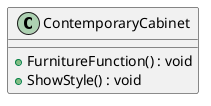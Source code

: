 @startuml
class ContemporaryCabinet {
    + FurnitureFunction() : void
    + ShowStyle() : void
}
@enduml
